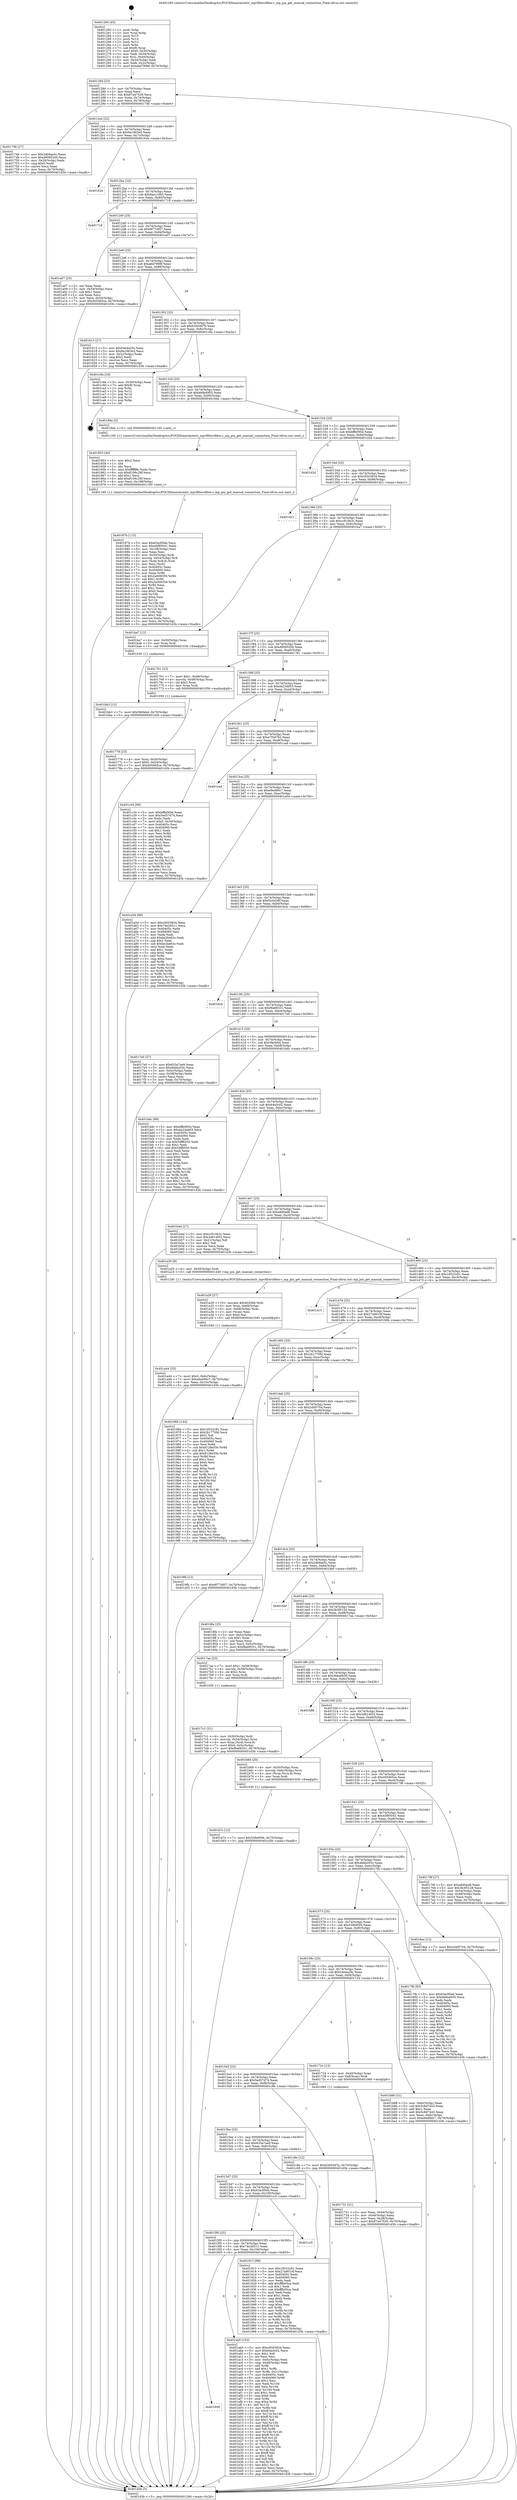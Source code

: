 digraph "0x401260" {
  label = "0x401260 (/mnt/c/Users/mathe/Desktop/tcc/POCII/binaries/extr_mpvfiltersfilter.c_mp_pin_get_manual_connection_Final-ollvm.out::main(0))"
  labelloc = "t"
  node[shape=record]

  Entry [label="",width=0.3,height=0.3,shape=circle,fillcolor=black,style=filled]
  "0x40128d" [label="{
     0x40128d [23]\l
     | [instrs]\l
     &nbsp;&nbsp;0x40128d \<+3\>: mov -0x70(%rbp),%eax\l
     &nbsp;&nbsp;0x401290 \<+2\>: mov %eax,%ecx\l
     &nbsp;&nbsp;0x401292 \<+6\>: sub $0x87a47529,%ecx\l
     &nbsp;&nbsp;0x401298 \<+3\>: mov %eax,-0x74(%rbp)\l
     &nbsp;&nbsp;0x40129b \<+3\>: mov %ecx,-0x78(%rbp)\l
     &nbsp;&nbsp;0x40129e \<+6\>: je 0000000000401746 \<main+0x4e6\>\l
  }"]
  "0x401746" [label="{
     0x401746 [27]\l
     | [instrs]\l
     &nbsp;&nbsp;0x401746 \<+5\>: mov $0x2db9ae5c,%eax\l
     &nbsp;&nbsp;0x40174b \<+5\>: mov $0xd9095200,%ecx\l
     &nbsp;&nbsp;0x401750 \<+3\>: mov -0x28(%rbp),%edx\l
     &nbsp;&nbsp;0x401753 \<+3\>: cmp $0x0,%edx\l
     &nbsp;&nbsp;0x401756 \<+3\>: cmove %ecx,%eax\l
     &nbsp;&nbsp;0x401759 \<+3\>: mov %eax,-0x70(%rbp)\l
     &nbsp;&nbsp;0x40175c \<+5\>: jmp 0000000000401d3b \<main+0xadb\>\l
  }"]
  "0x4012a4" [label="{
     0x4012a4 [22]\l
     | [instrs]\l
     &nbsp;&nbsp;0x4012a4 \<+5\>: jmp 00000000004012a9 \<main+0x49\>\l
     &nbsp;&nbsp;0x4012a9 \<+3\>: mov -0x74(%rbp),%eax\l
     &nbsp;&nbsp;0x4012ac \<+5\>: sub $0x9a1663e2,%eax\l
     &nbsp;&nbsp;0x4012b1 \<+3\>: mov %eax,-0x7c(%rbp)\l
     &nbsp;&nbsp;0x4012b4 \<+6\>: je 000000000040162e \<main+0x3ce\>\l
  }"]
  Exit [label="",width=0.3,height=0.3,shape=circle,fillcolor=black,style=filled,peripheries=2]
  "0x40162e" [label="{
     0x40162e\l
  }", style=dashed]
  "0x4012ba" [label="{
     0x4012ba [22]\l
     | [instrs]\l
     &nbsp;&nbsp;0x4012ba \<+5\>: jmp 00000000004012bf \<main+0x5f\>\l
     &nbsp;&nbsp;0x4012bf \<+3\>: mov -0x74(%rbp),%eax\l
     &nbsp;&nbsp;0x4012c2 \<+5\>: sub $0x9aec10b5,%eax\l
     &nbsp;&nbsp;0x4012c7 \<+3\>: mov %eax,-0x80(%rbp)\l
     &nbsp;&nbsp;0x4012ca \<+6\>: je 0000000000401718 \<main+0x4b8\>\l
  }"]
  "0x401bb3" [label="{
     0x401bb3 [12]\l
     | [instrs]\l
     &nbsp;&nbsp;0x401bb3 \<+7\>: movl $0x3fe0eb4,-0x70(%rbp)\l
     &nbsp;&nbsp;0x401bba \<+5\>: jmp 0000000000401d3b \<main+0xadb\>\l
  }"]
  "0x401718" [label="{
     0x401718\l
  }", style=dashed]
  "0x4012d0" [label="{
     0x4012d0 [25]\l
     | [instrs]\l
     &nbsp;&nbsp;0x4012d0 \<+5\>: jmp 00000000004012d5 \<main+0x75\>\l
     &nbsp;&nbsp;0x4012d5 \<+3\>: mov -0x74(%rbp),%eax\l
     &nbsp;&nbsp;0x4012d8 \<+5\>: sub $0x9f77c857,%eax\l
     &nbsp;&nbsp;0x4012dd \<+6\>: mov %eax,-0x84(%rbp)\l
     &nbsp;&nbsp;0x4012e3 \<+6\>: je 0000000000401a07 \<main+0x7a7\>\l
  }"]
  "0x401b7c" [label="{
     0x401b7c [12]\l
     | [instrs]\l
     &nbsp;&nbsp;0x401b7c \<+7\>: movl $0x539e95f4,-0x70(%rbp)\l
     &nbsp;&nbsp;0x401b83 \<+5\>: jmp 0000000000401d3b \<main+0xadb\>\l
  }"]
  "0x401a07" [label="{
     0x401a07 [25]\l
     | [instrs]\l
     &nbsp;&nbsp;0x401a07 \<+2\>: xor %eax,%eax\l
     &nbsp;&nbsp;0x401a09 \<+3\>: mov -0x54(%rbp),%ecx\l
     &nbsp;&nbsp;0x401a0c \<+3\>: sub $0x1,%eax\l
     &nbsp;&nbsp;0x401a0f \<+2\>: sub %eax,%ecx\l
     &nbsp;&nbsp;0x401a11 \<+3\>: mov %ecx,-0x54(%rbp)\l
     &nbsp;&nbsp;0x401a14 \<+7\>: movl $0x405465ce,-0x70(%rbp)\l
     &nbsp;&nbsp;0x401a1b \<+5\>: jmp 0000000000401d3b \<main+0xadb\>\l
  }"]
  "0x4012e9" [label="{
     0x4012e9 [25]\l
     | [instrs]\l
     &nbsp;&nbsp;0x4012e9 \<+5\>: jmp 00000000004012ee \<main+0x8e\>\l
     &nbsp;&nbsp;0x4012ee \<+3\>: mov -0x74(%rbp),%eax\l
     &nbsp;&nbsp;0x4012f1 \<+5\>: sub $0xabd7998f,%eax\l
     &nbsp;&nbsp;0x4012f6 \<+6\>: mov %eax,-0x88(%rbp)\l
     &nbsp;&nbsp;0x4012fc \<+6\>: je 0000000000401613 \<main+0x3b3\>\l
  }"]
  "0x401609" [label="{
     0x401609\l
  }", style=dashed]
  "0x401613" [label="{
     0x401613 [27]\l
     | [instrs]\l
     &nbsp;&nbsp;0x401613 \<+5\>: mov $0x54e4a29c,%eax\l
     &nbsp;&nbsp;0x401618 \<+5\>: mov $0x9a1663e2,%ecx\l
     &nbsp;&nbsp;0x40161d \<+3\>: mov -0x2c(%rbp),%edx\l
     &nbsp;&nbsp;0x401620 \<+3\>: cmp $0x2,%edx\l
     &nbsp;&nbsp;0x401623 \<+3\>: cmovne %ecx,%eax\l
     &nbsp;&nbsp;0x401626 \<+3\>: mov %eax,-0x70(%rbp)\l
     &nbsp;&nbsp;0x401629 \<+5\>: jmp 0000000000401d3b \<main+0xadb\>\l
  }"]
  "0x401302" [label="{
     0x401302 [25]\l
     | [instrs]\l
     &nbsp;&nbsp;0x401302 \<+5\>: jmp 0000000000401307 \<main+0xa7\>\l
     &nbsp;&nbsp;0x401307 \<+3\>: mov -0x74(%rbp),%eax\l
     &nbsp;&nbsp;0x40130a \<+5\>: sub $0xb3d5497b,%eax\l
     &nbsp;&nbsp;0x40130f \<+6\>: mov %eax,-0x8c(%rbp)\l
     &nbsp;&nbsp;0x401315 \<+6\>: je 0000000000401c9a \<main+0xa3a\>\l
  }"]
  "0x401d3b" [label="{
     0x401d3b [5]\l
     | [instrs]\l
     &nbsp;&nbsp;0x401d3b \<+5\>: jmp 000000000040128d \<main+0x2d\>\l
  }"]
  "0x401260" [label="{
     0x401260 [45]\l
     | [instrs]\l
     &nbsp;&nbsp;0x401260 \<+1\>: push %rbp\l
     &nbsp;&nbsp;0x401261 \<+3\>: mov %rsp,%rbp\l
     &nbsp;&nbsp;0x401264 \<+2\>: push %r15\l
     &nbsp;&nbsp;0x401266 \<+2\>: push %r14\l
     &nbsp;&nbsp;0x401268 \<+2\>: push %r12\l
     &nbsp;&nbsp;0x40126a \<+1\>: push %rbx\l
     &nbsp;&nbsp;0x40126b \<+7\>: sub $0xf0,%rsp\l
     &nbsp;&nbsp;0x401272 \<+7\>: movl $0x0,-0x30(%rbp)\l
     &nbsp;&nbsp;0x401279 \<+3\>: mov %edi,-0x34(%rbp)\l
     &nbsp;&nbsp;0x40127c \<+4\>: mov %rsi,-0x40(%rbp)\l
     &nbsp;&nbsp;0x401280 \<+3\>: mov -0x34(%rbp),%edi\l
     &nbsp;&nbsp;0x401283 \<+3\>: mov %edi,-0x2c(%rbp)\l
     &nbsp;&nbsp;0x401286 \<+7\>: movl $0xabd7998f,-0x70(%rbp)\l
  }"]
  "0x401ab5" [label="{
     0x401ab5 [152]\l
     | [instrs]\l
     &nbsp;&nbsp;0x401ab5 \<+5\>: mov $0xc9303834,%eax\l
     &nbsp;&nbsp;0x401aba \<+5\>: mov $0x64a5c02,%ecx\l
     &nbsp;&nbsp;0x401abf \<+2\>: mov $0x1,%dl\l
     &nbsp;&nbsp;0x401ac1 \<+2\>: xor %esi,%esi\l
     &nbsp;&nbsp;0x401ac3 \<+3\>: mov -0x6c(%rbp),%edi\l
     &nbsp;&nbsp;0x401ac6 \<+3\>: cmp -0x48(%rbp),%edi\l
     &nbsp;&nbsp;0x401ac9 \<+4\>: setl %r8b\l
     &nbsp;&nbsp;0x401acd \<+4\>: and $0x1,%r8b\l
     &nbsp;&nbsp;0x401ad1 \<+4\>: mov %r8b,-0x21(%rbp)\l
     &nbsp;&nbsp;0x401ad5 \<+7\>: mov 0x40405c,%edi\l
     &nbsp;&nbsp;0x401adc \<+8\>: mov 0x404060,%r9d\l
     &nbsp;&nbsp;0x401ae4 \<+3\>: sub $0x1,%esi\l
     &nbsp;&nbsp;0x401ae7 \<+3\>: mov %edi,%r10d\l
     &nbsp;&nbsp;0x401aea \<+3\>: add %esi,%r10d\l
     &nbsp;&nbsp;0x401aed \<+4\>: imul %r10d,%edi\l
     &nbsp;&nbsp;0x401af1 \<+3\>: and $0x1,%edi\l
     &nbsp;&nbsp;0x401af4 \<+3\>: cmp $0x0,%edi\l
     &nbsp;&nbsp;0x401af7 \<+4\>: sete %r8b\l
     &nbsp;&nbsp;0x401afb \<+4\>: cmp $0xa,%r9d\l
     &nbsp;&nbsp;0x401aff \<+4\>: setl %r11b\l
     &nbsp;&nbsp;0x401b03 \<+3\>: mov %r8b,%bl\l
     &nbsp;&nbsp;0x401b06 \<+3\>: xor $0xff,%bl\l
     &nbsp;&nbsp;0x401b09 \<+3\>: mov %r11b,%r14b\l
     &nbsp;&nbsp;0x401b0c \<+4\>: xor $0xff,%r14b\l
     &nbsp;&nbsp;0x401b10 \<+3\>: xor $0x1,%dl\l
     &nbsp;&nbsp;0x401b13 \<+3\>: mov %bl,%r15b\l
     &nbsp;&nbsp;0x401b16 \<+4\>: and $0xff,%r15b\l
     &nbsp;&nbsp;0x401b1a \<+3\>: and %dl,%r8b\l
     &nbsp;&nbsp;0x401b1d \<+3\>: mov %r14b,%r12b\l
     &nbsp;&nbsp;0x401b20 \<+4\>: and $0xff,%r12b\l
     &nbsp;&nbsp;0x401b24 \<+3\>: and %dl,%r11b\l
     &nbsp;&nbsp;0x401b27 \<+3\>: or %r8b,%r15b\l
     &nbsp;&nbsp;0x401b2a \<+3\>: or %r11b,%r12b\l
     &nbsp;&nbsp;0x401b2d \<+3\>: xor %r12b,%r15b\l
     &nbsp;&nbsp;0x401b30 \<+3\>: or %r14b,%bl\l
     &nbsp;&nbsp;0x401b33 \<+3\>: xor $0xff,%bl\l
     &nbsp;&nbsp;0x401b36 \<+3\>: or $0x1,%dl\l
     &nbsp;&nbsp;0x401b39 \<+2\>: and %dl,%bl\l
     &nbsp;&nbsp;0x401b3b \<+3\>: or %bl,%r15b\l
     &nbsp;&nbsp;0x401b3e \<+4\>: test $0x1,%r15b\l
     &nbsp;&nbsp;0x401b42 \<+3\>: cmovne %ecx,%eax\l
     &nbsp;&nbsp;0x401b45 \<+3\>: mov %eax,-0x70(%rbp)\l
     &nbsp;&nbsp;0x401b48 \<+5\>: jmp 0000000000401d3b \<main+0xadb\>\l
  }"]
  "0x401c9a" [label="{
     0x401c9a [19]\l
     | [instrs]\l
     &nbsp;&nbsp;0x401c9a \<+3\>: mov -0x30(%rbp),%eax\l
     &nbsp;&nbsp;0x401c9d \<+7\>: add $0xf0,%rsp\l
     &nbsp;&nbsp;0x401ca4 \<+1\>: pop %rbx\l
     &nbsp;&nbsp;0x401ca5 \<+2\>: pop %r12\l
     &nbsp;&nbsp;0x401ca7 \<+2\>: pop %r14\l
     &nbsp;&nbsp;0x401ca9 \<+2\>: pop %r15\l
     &nbsp;&nbsp;0x401cab \<+1\>: pop %rbp\l
     &nbsp;&nbsp;0x401cac \<+1\>: ret\l
  }"]
  "0x40131b" [label="{
     0x40131b [25]\l
     | [instrs]\l
     &nbsp;&nbsp;0x40131b \<+5\>: jmp 0000000000401320 \<main+0xc0\>\l
     &nbsp;&nbsp;0x401320 \<+3\>: mov -0x74(%rbp),%eax\l
     &nbsp;&nbsp;0x401323 \<+5\>: sub $0xbb9a4955,%eax\l
     &nbsp;&nbsp;0x401328 \<+6\>: mov %eax,-0x90(%rbp)\l
     &nbsp;&nbsp;0x40132e \<+6\>: je 000000000040184e \<main+0x5ee\>\l
  }"]
  "0x4015f0" [label="{
     0x4015f0 [25]\l
     | [instrs]\l
     &nbsp;&nbsp;0x4015f0 \<+5\>: jmp 00000000004015f5 \<main+0x395\>\l
     &nbsp;&nbsp;0x4015f5 \<+3\>: mov -0x74(%rbp),%eax\l
     &nbsp;&nbsp;0x4015f8 \<+5\>: sub $0x74e26511,%eax\l
     &nbsp;&nbsp;0x4015fd \<+6\>: mov %eax,-0x104(%rbp)\l
     &nbsp;&nbsp;0x401603 \<+6\>: je 0000000000401ab5 \<main+0x855\>\l
  }"]
  "0x40184e" [label="{
     0x40184e [5]\l
     | [instrs]\l
     &nbsp;&nbsp;0x40184e \<+5\>: call 0000000000401160 \<next_i\>\l
     | [calls]\l
     &nbsp;&nbsp;0x401160 \{1\} (/mnt/c/Users/mathe/Desktop/tcc/POCII/binaries/extr_mpvfiltersfilter.c_mp_pin_get_manual_connection_Final-ollvm.out::next_i)\l
  }"]
  "0x401334" [label="{
     0x401334 [25]\l
     | [instrs]\l
     &nbsp;&nbsp;0x401334 \<+5\>: jmp 0000000000401339 \<main+0xd9\>\l
     &nbsp;&nbsp;0x401339 \<+3\>: mov -0x74(%rbp),%eax\l
     &nbsp;&nbsp;0x40133c \<+5\>: sub $0xbffb095d,%eax\l
     &nbsp;&nbsp;0x401341 \<+6\>: mov %eax,-0x94(%rbp)\l
     &nbsp;&nbsp;0x401347 \<+6\>: je 0000000000401d2d \<main+0xacd\>\l
  }"]
  "0x401cc5" [label="{
     0x401cc5\l
  }", style=dashed]
  "0x401d2d" [label="{
     0x401d2d\l
  }", style=dashed]
  "0x40134d" [label="{
     0x40134d [25]\l
     | [instrs]\l
     &nbsp;&nbsp;0x40134d \<+5\>: jmp 0000000000401352 \<main+0xf2\>\l
     &nbsp;&nbsp;0x401352 \<+3\>: mov -0x74(%rbp),%eax\l
     &nbsp;&nbsp;0x401355 \<+5\>: sub $0xc9303834,%eax\l
     &nbsp;&nbsp;0x40135a \<+6\>: mov %eax,-0x98(%rbp)\l
     &nbsp;&nbsp;0x401360 \<+6\>: je 0000000000401d21 \<main+0xac1\>\l
  }"]
  "0x401a44" [label="{
     0x401a44 [25]\l
     | [instrs]\l
     &nbsp;&nbsp;0x401a44 \<+7\>: movl $0x0,-0x6c(%rbp)\l
     &nbsp;&nbsp;0x401a4b \<+7\>: movl $0xe9ed90c7,-0x70(%rbp)\l
     &nbsp;&nbsp;0x401a52 \<+6\>: mov %eax,-0x10c(%rbp)\l
     &nbsp;&nbsp;0x401a58 \<+5\>: jmp 0000000000401d3b \<main+0xadb\>\l
  }"]
  "0x401d21" [label="{
     0x401d21\l
  }", style=dashed]
  "0x401366" [label="{
     0x401366 [25]\l
     | [instrs]\l
     &nbsp;&nbsp;0x401366 \<+5\>: jmp 000000000040136b \<main+0x10b\>\l
     &nbsp;&nbsp;0x40136b \<+3\>: mov -0x74(%rbp),%eax\l
     &nbsp;&nbsp;0x40136e \<+5\>: sub $0xcc910b3c,%eax\l
     &nbsp;&nbsp;0x401373 \<+6\>: mov %eax,-0x9c(%rbp)\l
     &nbsp;&nbsp;0x401379 \<+6\>: je 0000000000401ba7 \<main+0x947\>\l
  }"]
  "0x401a29" [label="{
     0x401a29 [27]\l
     | [instrs]\l
     &nbsp;&nbsp;0x401a29 \<+10\>: movabs $0x4020b6,%rdi\l
     &nbsp;&nbsp;0x401a33 \<+4\>: mov %rax,-0x68(%rbp)\l
     &nbsp;&nbsp;0x401a37 \<+4\>: mov -0x68(%rbp),%rax\l
     &nbsp;&nbsp;0x401a3b \<+2\>: mov (%rax),%esi\l
     &nbsp;&nbsp;0x401a3d \<+2\>: mov $0x0,%al\l
     &nbsp;&nbsp;0x401a3f \<+5\>: call 0000000000401040 \<printf@plt\>\l
     | [calls]\l
     &nbsp;&nbsp;0x401040 \{1\} (unknown)\l
  }"]
  "0x401ba7" [label="{
     0x401ba7 [12]\l
     | [instrs]\l
     &nbsp;&nbsp;0x401ba7 \<+4\>: mov -0x50(%rbp),%rax\l
     &nbsp;&nbsp;0x401bab \<+3\>: mov %rax,%rdi\l
     &nbsp;&nbsp;0x401bae \<+5\>: call 0000000000401030 \<free@plt\>\l
     | [calls]\l
     &nbsp;&nbsp;0x401030 \{1\} (unknown)\l
  }"]
  "0x40137f" [label="{
     0x40137f [25]\l
     | [instrs]\l
     &nbsp;&nbsp;0x40137f \<+5\>: jmp 0000000000401384 \<main+0x124\>\l
     &nbsp;&nbsp;0x401384 \<+3\>: mov -0x74(%rbp),%eax\l
     &nbsp;&nbsp;0x401387 \<+5\>: sub $0xd9095200,%eax\l
     &nbsp;&nbsp;0x40138c \<+6\>: mov %eax,-0xa0(%rbp)\l
     &nbsp;&nbsp;0x401392 \<+6\>: je 0000000000401761 \<main+0x501\>\l
  }"]
  "0x4015d7" [label="{
     0x4015d7 [25]\l
     | [instrs]\l
     &nbsp;&nbsp;0x4015d7 \<+5\>: jmp 00000000004015dc \<main+0x37c\>\l
     &nbsp;&nbsp;0x4015dc \<+3\>: mov -0x74(%rbp),%eax\l
     &nbsp;&nbsp;0x4015df \<+5\>: sub $0x63a3f5eb,%eax\l
     &nbsp;&nbsp;0x4015e4 \<+6\>: mov %eax,-0x100(%rbp)\l
     &nbsp;&nbsp;0x4015ea \<+6\>: je 0000000000401cc5 \<main+0xa65\>\l
  }"]
  "0x401761" [label="{
     0x401761 [23]\l
     | [instrs]\l
     &nbsp;&nbsp;0x401761 \<+7\>: movl $0x1,-0x48(%rbp)\l
     &nbsp;&nbsp;0x401768 \<+4\>: movslq -0x48(%rbp),%rax\l
     &nbsp;&nbsp;0x40176c \<+4\>: shl $0x3,%rax\l
     &nbsp;&nbsp;0x401770 \<+3\>: mov %rax,%rdi\l
     &nbsp;&nbsp;0x401773 \<+5\>: call 0000000000401050 \<malloc@plt\>\l
     | [calls]\l
     &nbsp;&nbsp;0x401050 \{1\} (unknown)\l
  }"]
  "0x401398" [label="{
     0x401398 [25]\l
     | [instrs]\l
     &nbsp;&nbsp;0x401398 \<+5\>: jmp 000000000040139d \<main+0x13d\>\l
     &nbsp;&nbsp;0x40139d \<+3\>: mov -0x74(%rbp),%eax\l
     &nbsp;&nbsp;0x4013a0 \<+5\>: sub $0xda23dd03,%eax\l
     &nbsp;&nbsp;0x4013a5 \<+6\>: mov %eax,-0xa4(%rbp)\l
     &nbsp;&nbsp;0x4013ab \<+6\>: je 0000000000401c34 \<main+0x9d4\>\l
  }"]
  "0x401913" [label="{
     0x401913 [88]\l
     | [instrs]\l
     &nbsp;&nbsp;0x401913 \<+5\>: mov $0x18522c91,%eax\l
     &nbsp;&nbsp;0x401918 \<+5\>: mov $0x27a9010f,%ecx\l
     &nbsp;&nbsp;0x40191d \<+7\>: mov 0x40405c,%edx\l
     &nbsp;&nbsp;0x401924 \<+7\>: mov 0x404060,%esi\l
     &nbsp;&nbsp;0x40192b \<+2\>: mov %edx,%edi\l
     &nbsp;&nbsp;0x40192d \<+6\>: add $0xfffb05ca,%edi\l
     &nbsp;&nbsp;0x401933 \<+3\>: sub $0x1,%edi\l
     &nbsp;&nbsp;0x401936 \<+6\>: sub $0xfffb05ca,%edi\l
     &nbsp;&nbsp;0x40193c \<+3\>: imul %edi,%edx\l
     &nbsp;&nbsp;0x40193f \<+3\>: and $0x1,%edx\l
     &nbsp;&nbsp;0x401942 \<+3\>: cmp $0x0,%edx\l
     &nbsp;&nbsp;0x401945 \<+4\>: sete %r8b\l
     &nbsp;&nbsp;0x401949 \<+3\>: cmp $0xa,%esi\l
     &nbsp;&nbsp;0x40194c \<+4\>: setl %r9b\l
     &nbsp;&nbsp;0x401950 \<+3\>: mov %r8b,%r10b\l
     &nbsp;&nbsp;0x401953 \<+3\>: and %r9b,%r10b\l
     &nbsp;&nbsp;0x401956 \<+3\>: xor %r9b,%r8b\l
     &nbsp;&nbsp;0x401959 \<+3\>: or %r8b,%r10b\l
     &nbsp;&nbsp;0x40195c \<+4\>: test $0x1,%r10b\l
     &nbsp;&nbsp;0x401960 \<+3\>: cmovne %ecx,%eax\l
     &nbsp;&nbsp;0x401963 \<+3\>: mov %eax,-0x70(%rbp)\l
     &nbsp;&nbsp;0x401966 \<+5\>: jmp 0000000000401d3b \<main+0xadb\>\l
  }"]
  "0x401c34" [label="{
     0x401c34 [90]\l
     | [instrs]\l
     &nbsp;&nbsp;0x401c34 \<+5\>: mov $0xbffb095d,%eax\l
     &nbsp;&nbsp;0x401c39 \<+5\>: mov $0x5ed57d74,%ecx\l
     &nbsp;&nbsp;0x401c3e \<+2\>: xor %edx,%edx\l
     &nbsp;&nbsp;0x401c40 \<+7\>: movl $0x0,-0x30(%rbp)\l
     &nbsp;&nbsp;0x401c47 \<+7\>: mov 0x40405c,%esi\l
     &nbsp;&nbsp;0x401c4e \<+7\>: mov 0x404060,%edi\l
     &nbsp;&nbsp;0x401c55 \<+3\>: sub $0x1,%edx\l
     &nbsp;&nbsp;0x401c58 \<+3\>: mov %esi,%r8d\l
     &nbsp;&nbsp;0x401c5b \<+3\>: add %edx,%r8d\l
     &nbsp;&nbsp;0x401c5e \<+4\>: imul %r8d,%esi\l
     &nbsp;&nbsp;0x401c62 \<+3\>: and $0x1,%esi\l
     &nbsp;&nbsp;0x401c65 \<+3\>: cmp $0x0,%esi\l
     &nbsp;&nbsp;0x401c68 \<+4\>: sete %r9b\l
     &nbsp;&nbsp;0x401c6c \<+3\>: cmp $0xa,%edi\l
     &nbsp;&nbsp;0x401c6f \<+4\>: setl %r10b\l
     &nbsp;&nbsp;0x401c73 \<+3\>: mov %r9b,%r11b\l
     &nbsp;&nbsp;0x401c76 \<+3\>: and %r10b,%r11b\l
     &nbsp;&nbsp;0x401c79 \<+3\>: xor %r10b,%r9b\l
     &nbsp;&nbsp;0x401c7c \<+3\>: or %r9b,%r11b\l
     &nbsp;&nbsp;0x401c7f \<+4\>: test $0x1,%r11b\l
     &nbsp;&nbsp;0x401c83 \<+3\>: cmovne %ecx,%eax\l
     &nbsp;&nbsp;0x401c86 \<+3\>: mov %eax,-0x70(%rbp)\l
     &nbsp;&nbsp;0x401c89 \<+5\>: jmp 0000000000401d3b \<main+0xadb\>\l
  }"]
  "0x4013b1" [label="{
     0x4013b1 [25]\l
     | [instrs]\l
     &nbsp;&nbsp;0x4013b1 \<+5\>: jmp 00000000004013b6 \<main+0x156\>\l
     &nbsp;&nbsp;0x4013b6 \<+3\>: mov -0x74(%rbp),%eax\l
     &nbsp;&nbsp;0x4013b9 \<+5\>: sub $0xe7f3d762,%eax\l
     &nbsp;&nbsp;0x4013be \<+6\>: mov %eax,-0xa8(%rbp)\l
     &nbsp;&nbsp;0x4013c4 \<+6\>: je 0000000000401cad \<main+0xa4d\>\l
  }"]
  "0x4015be" [label="{
     0x4015be [25]\l
     | [instrs]\l
     &nbsp;&nbsp;0x4015be \<+5\>: jmp 00000000004015c3 \<main+0x363\>\l
     &nbsp;&nbsp;0x4015c3 \<+3\>: mov -0x74(%rbp),%eax\l
     &nbsp;&nbsp;0x4015c6 \<+5\>: sub $0x633a7ae9,%eax\l
     &nbsp;&nbsp;0x4015cb \<+6\>: mov %eax,-0xfc(%rbp)\l
     &nbsp;&nbsp;0x4015d1 \<+6\>: je 0000000000401913 \<main+0x6b3\>\l
  }"]
  "0x401cad" [label="{
     0x401cad\l
  }", style=dashed]
  "0x4013ca" [label="{
     0x4013ca [25]\l
     | [instrs]\l
     &nbsp;&nbsp;0x4013ca \<+5\>: jmp 00000000004013cf \<main+0x16f\>\l
     &nbsp;&nbsp;0x4013cf \<+3\>: mov -0x74(%rbp),%eax\l
     &nbsp;&nbsp;0x4013d2 \<+5\>: sub $0xe9ed90c7,%eax\l
     &nbsp;&nbsp;0x4013d7 \<+6\>: mov %eax,-0xac(%rbp)\l
     &nbsp;&nbsp;0x4013dd \<+6\>: je 0000000000401a5d \<main+0x7fd\>\l
  }"]
  "0x401c8e" [label="{
     0x401c8e [12]\l
     | [instrs]\l
     &nbsp;&nbsp;0x401c8e \<+7\>: movl $0xb3d5497b,-0x70(%rbp)\l
     &nbsp;&nbsp;0x401c95 \<+5\>: jmp 0000000000401d3b \<main+0xadb\>\l
  }"]
  "0x401a5d" [label="{
     0x401a5d [88]\l
     | [instrs]\l
     &nbsp;&nbsp;0x401a5d \<+5\>: mov $0xc9303834,%eax\l
     &nbsp;&nbsp;0x401a62 \<+5\>: mov $0x74e26511,%ecx\l
     &nbsp;&nbsp;0x401a67 \<+7\>: mov 0x40405c,%edx\l
     &nbsp;&nbsp;0x401a6e \<+7\>: mov 0x404060,%esi\l
     &nbsp;&nbsp;0x401a75 \<+2\>: mov %edx,%edi\l
     &nbsp;&nbsp;0x401a77 \<+6\>: add $0xbe2be63c,%edi\l
     &nbsp;&nbsp;0x401a7d \<+3\>: sub $0x1,%edi\l
     &nbsp;&nbsp;0x401a80 \<+6\>: sub $0xbe2be63c,%edi\l
     &nbsp;&nbsp;0x401a86 \<+3\>: imul %edi,%edx\l
     &nbsp;&nbsp;0x401a89 \<+3\>: and $0x1,%edx\l
     &nbsp;&nbsp;0x401a8c \<+3\>: cmp $0x0,%edx\l
     &nbsp;&nbsp;0x401a8f \<+4\>: sete %r8b\l
     &nbsp;&nbsp;0x401a93 \<+3\>: cmp $0xa,%esi\l
     &nbsp;&nbsp;0x401a96 \<+4\>: setl %r9b\l
     &nbsp;&nbsp;0x401a9a \<+3\>: mov %r8b,%r10b\l
     &nbsp;&nbsp;0x401a9d \<+3\>: and %r9b,%r10b\l
     &nbsp;&nbsp;0x401aa0 \<+3\>: xor %r9b,%r8b\l
     &nbsp;&nbsp;0x401aa3 \<+3\>: or %r8b,%r10b\l
     &nbsp;&nbsp;0x401aa6 \<+4\>: test $0x1,%r10b\l
     &nbsp;&nbsp;0x401aaa \<+3\>: cmovne %ecx,%eax\l
     &nbsp;&nbsp;0x401aad \<+3\>: mov %eax,-0x70(%rbp)\l
     &nbsp;&nbsp;0x401ab0 \<+5\>: jmp 0000000000401d3b \<main+0xadb\>\l
  }"]
  "0x4013e3" [label="{
     0x4013e3 [25]\l
     | [instrs]\l
     &nbsp;&nbsp;0x4013e3 \<+5\>: jmp 00000000004013e8 \<main+0x188\>\l
     &nbsp;&nbsp;0x4013e8 \<+3\>: mov -0x74(%rbp),%eax\l
     &nbsp;&nbsp;0x4013eb \<+5\>: sub $0xf3c0d36f,%eax\l
     &nbsp;&nbsp;0x4013f0 \<+6\>: mov %eax,-0xb0(%rbp)\l
     &nbsp;&nbsp;0x4013f6 \<+6\>: je 0000000000401bcb \<main+0x96b\>\l
  }"]
  "0x40187b" [label="{
     0x40187b [115]\l
     | [instrs]\l
     &nbsp;&nbsp;0x40187b \<+5\>: mov $0x63a3f5eb,%ecx\l
     &nbsp;&nbsp;0x401880 \<+5\>: mov $0x45f95041,%edx\l
     &nbsp;&nbsp;0x401885 \<+6\>: mov -0x108(%rbp),%esi\l
     &nbsp;&nbsp;0x40188b \<+3\>: imul %eax,%esi\l
     &nbsp;&nbsp;0x40188e \<+4\>: mov -0x50(%rbp),%rdi\l
     &nbsp;&nbsp;0x401892 \<+4\>: movslq -0x54(%rbp),%r8\l
     &nbsp;&nbsp;0x401896 \<+4\>: mov (%rdi,%r8,8),%rdi\l
     &nbsp;&nbsp;0x40189a \<+2\>: mov %esi,(%rdi)\l
     &nbsp;&nbsp;0x40189c \<+7\>: mov 0x40405c,%eax\l
     &nbsp;&nbsp;0x4018a3 \<+7\>: mov 0x404060,%esi\l
     &nbsp;&nbsp;0x4018aa \<+3\>: mov %eax,%r9d\l
     &nbsp;&nbsp;0x4018ad \<+7\>: sub $0x2a009359,%r9d\l
     &nbsp;&nbsp;0x4018b4 \<+4\>: sub $0x1,%r9d\l
     &nbsp;&nbsp;0x4018b8 \<+7\>: add $0x2a009359,%r9d\l
     &nbsp;&nbsp;0x4018bf \<+4\>: imul %r9d,%eax\l
     &nbsp;&nbsp;0x4018c3 \<+3\>: and $0x1,%eax\l
     &nbsp;&nbsp;0x4018c6 \<+3\>: cmp $0x0,%eax\l
     &nbsp;&nbsp;0x4018c9 \<+4\>: sete %r10b\l
     &nbsp;&nbsp;0x4018cd \<+3\>: cmp $0xa,%esi\l
     &nbsp;&nbsp;0x4018d0 \<+4\>: setl %r11b\l
     &nbsp;&nbsp;0x4018d4 \<+3\>: mov %r10b,%bl\l
     &nbsp;&nbsp;0x4018d7 \<+3\>: and %r11b,%bl\l
     &nbsp;&nbsp;0x4018da \<+3\>: xor %r11b,%r10b\l
     &nbsp;&nbsp;0x4018dd \<+3\>: or %r10b,%bl\l
     &nbsp;&nbsp;0x4018e0 \<+3\>: test $0x1,%bl\l
     &nbsp;&nbsp;0x4018e3 \<+3\>: cmovne %edx,%ecx\l
     &nbsp;&nbsp;0x4018e6 \<+3\>: mov %ecx,-0x70(%rbp)\l
     &nbsp;&nbsp;0x4018e9 \<+5\>: jmp 0000000000401d3b \<main+0xadb\>\l
  }"]
  "0x401bcb" [label="{
     0x401bcb\l
  }", style=dashed]
  "0x4013fc" [label="{
     0x4013fc [25]\l
     | [instrs]\l
     &nbsp;&nbsp;0x4013fc \<+5\>: jmp 0000000000401401 \<main+0x1a1\>\l
     &nbsp;&nbsp;0x401401 \<+3\>: mov -0x74(%rbp),%eax\l
     &nbsp;&nbsp;0x401404 \<+5\>: sub $0xf9a68331,%eax\l
     &nbsp;&nbsp;0x401409 \<+6\>: mov %eax,-0xb4(%rbp)\l
     &nbsp;&nbsp;0x40140f \<+6\>: je 00000000004017e0 \<main+0x580\>\l
  }"]
  "0x401853" [label="{
     0x401853 [40]\l
     | [instrs]\l
     &nbsp;&nbsp;0x401853 \<+5\>: mov $0x2,%ecx\l
     &nbsp;&nbsp;0x401858 \<+1\>: cltd\l
     &nbsp;&nbsp;0x401859 \<+2\>: idiv %ecx\l
     &nbsp;&nbsp;0x40185b \<+6\>: imul $0xfffffffe,%edx,%ecx\l
     &nbsp;&nbsp;0x401861 \<+6\>: sub $0x8106c29f,%ecx\l
     &nbsp;&nbsp;0x401867 \<+3\>: add $0x1,%ecx\l
     &nbsp;&nbsp;0x40186a \<+6\>: add $0x8106c29f,%ecx\l
     &nbsp;&nbsp;0x401870 \<+6\>: mov %ecx,-0x108(%rbp)\l
     &nbsp;&nbsp;0x401876 \<+5\>: call 0000000000401160 \<next_i\>\l
     | [calls]\l
     &nbsp;&nbsp;0x401160 \{1\} (/mnt/c/Users/mathe/Desktop/tcc/POCII/binaries/extr_mpvfiltersfilter.c_mp_pin_get_manual_connection_Final-ollvm.out::next_i)\l
  }"]
  "0x4017e0" [label="{
     0x4017e0 [27]\l
     | [instrs]\l
     &nbsp;&nbsp;0x4017e0 \<+5\>: mov $0x633a7ae9,%eax\l
     &nbsp;&nbsp;0x4017e5 \<+5\>: mov $0x4bbb203c,%ecx\l
     &nbsp;&nbsp;0x4017ea \<+3\>: mov -0x5c(%rbp),%edx\l
     &nbsp;&nbsp;0x4017ed \<+3\>: cmp -0x58(%rbp),%edx\l
     &nbsp;&nbsp;0x4017f0 \<+3\>: cmovl %ecx,%eax\l
     &nbsp;&nbsp;0x4017f3 \<+3\>: mov %eax,-0x70(%rbp)\l
     &nbsp;&nbsp;0x4017f6 \<+5\>: jmp 0000000000401d3b \<main+0xadb\>\l
  }"]
  "0x401415" [label="{
     0x401415 [25]\l
     | [instrs]\l
     &nbsp;&nbsp;0x401415 \<+5\>: jmp 000000000040141a \<main+0x1ba\>\l
     &nbsp;&nbsp;0x40141a \<+3\>: mov -0x74(%rbp),%eax\l
     &nbsp;&nbsp;0x40141d \<+5\>: sub $0x3fe0eb4,%eax\l
     &nbsp;&nbsp;0x401422 \<+6\>: mov %eax,-0xb8(%rbp)\l
     &nbsp;&nbsp;0x401428 \<+6\>: je 0000000000401bdc \<main+0x97c\>\l
  }"]
  "0x4017c1" [label="{
     0x4017c1 [31]\l
     | [instrs]\l
     &nbsp;&nbsp;0x4017c1 \<+4\>: mov -0x50(%rbp),%rdi\l
     &nbsp;&nbsp;0x4017c5 \<+4\>: movslq -0x54(%rbp),%rcx\l
     &nbsp;&nbsp;0x4017c9 \<+4\>: mov %rax,(%rdi,%rcx,8)\l
     &nbsp;&nbsp;0x4017cd \<+7\>: movl $0x0,-0x5c(%rbp)\l
     &nbsp;&nbsp;0x4017d4 \<+7\>: movl $0xf9a68331,-0x70(%rbp)\l
     &nbsp;&nbsp;0x4017db \<+5\>: jmp 0000000000401d3b \<main+0xadb\>\l
  }"]
  "0x401bdc" [label="{
     0x401bdc [88]\l
     | [instrs]\l
     &nbsp;&nbsp;0x401bdc \<+5\>: mov $0xbffb095d,%eax\l
     &nbsp;&nbsp;0x401be1 \<+5\>: mov $0xda23dd03,%ecx\l
     &nbsp;&nbsp;0x401be6 \<+7\>: mov 0x40405c,%edx\l
     &nbsp;&nbsp;0x401bed \<+7\>: mov 0x404060,%esi\l
     &nbsp;&nbsp;0x401bf4 \<+2\>: mov %edx,%edi\l
     &nbsp;&nbsp;0x401bf6 \<+6\>: sub $0x54ff6550,%edi\l
     &nbsp;&nbsp;0x401bfc \<+3\>: sub $0x1,%edi\l
     &nbsp;&nbsp;0x401bff \<+6\>: add $0x54ff6550,%edi\l
     &nbsp;&nbsp;0x401c05 \<+3\>: imul %edi,%edx\l
     &nbsp;&nbsp;0x401c08 \<+3\>: and $0x1,%edx\l
     &nbsp;&nbsp;0x401c0b \<+3\>: cmp $0x0,%edx\l
     &nbsp;&nbsp;0x401c0e \<+4\>: sete %r8b\l
     &nbsp;&nbsp;0x401c12 \<+3\>: cmp $0xa,%esi\l
     &nbsp;&nbsp;0x401c15 \<+4\>: setl %r9b\l
     &nbsp;&nbsp;0x401c19 \<+3\>: mov %r8b,%r10b\l
     &nbsp;&nbsp;0x401c1c \<+3\>: and %r9b,%r10b\l
     &nbsp;&nbsp;0x401c1f \<+3\>: xor %r9b,%r8b\l
     &nbsp;&nbsp;0x401c22 \<+3\>: or %r8b,%r10b\l
     &nbsp;&nbsp;0x401c25 \<+4\>: test $0x1,%r10b\l
     &nbsp;&nbsp;0x401c29 \<+3\>: cmovne %ecx,%eax\l
     &nbsp;&nbsp;0x401c2c \<+3\>: mov %eax,-0x70(%rbp)\l
     &nbsp;&nbsp;0x401c2f \<+5\>: jmp 0000000000401d3b \<main+0xadb\>\l
  }"]
  "0x40142e" [label="{
     0x40142e [25]\l
     | [instrs]\l
     &nbsp;&nbsp;0x40142e \<+5\>: jmp 0000000000401433 \<main+0x1d3\>\l
     &nbsp;&nbsp;0x401433 \<+3\>: mov -0x74(%rbp),%eax\l
     &nbsp;&nbsp;0x401436 \<+5\>: sub $0x64a5c02,%eax\l
     &nbsp;&nbsp;0x40143b \<+6\>: mov %eax,-0xbc(%rbp)\l
     &nbsp;&nbsp;0x401441 \<+6\>: je 0000000000401b4d \<main+0x8ed\>\l
  }"]
  "0x401778" [label="{
     0x401778 [23]\l
     | [instrs]\l
     &nbsp;&nbsp;0x401778 \<+4\>: mov %rax,-0x50(%rbp)\l
     &nbsp;&nbsp;0x40177c \<+7\>: movl $0x0,-0x54(%rbp)\l
     &nbsp;&nbsp;0x401783 \<+7\>: movl $0x405465ce,-0x70(%rbp)\l
     &nbsp;&nbsp;0x40178a \<+5\>: jmp 0000000000401d3b \<main+0xadb\>\l
  }"]
  "0x401b4d" [label="{
     0x401b4d [27]\l
     | [instrs]\l
     &nbsp;&nbsp;0x401b4d \<+5\>: mov $0xcc910b3c,%eax\l
     &nbsp;&nbsp;0x401b52 \<+5\>: mov $0x3d614f33,%ecx\l
     &nbsp;&nbsp;0x401b57 \<+3\>: mov -0x21(%rbp),%dl\l
     &nbsp;&nbsp;0x401b5a \<+3\>: test $0x1,%dl\l
     &nbsp;&nbsp;0x401b5d \<+3\>: cmovne %ecx,%eax\l
     &nbsp;&nbsp;0x401b60 \<+3\>: mov %eax,-0x70(%rbp)\l
     &nbsp;&nbsp;0x401b63 \<+5\>: jmp 0000000000401d3b \<main+0xadb\>\l
  }"]
  "0x401447" [label="{
     0x401447 [25]\l
     | [instrs]\l
     &nbsp;&nbsp;0x401447 \<+5\>: jmp 000000000040144c \<main+0x1ec\>\l
     &nbsp;&nbsp;0x40144c \<+3\>: mov -0x74(%rbp),%eax\l
     &nbsp;&nbsp;0x40144f \<+5\>: sub $0xa8d0ad8,%eax\l
     &nbsp;&nbsp;0x401454 \<+6\>: mov %eax,-0xc0(%rbp)\l
     &nbsp;&nbsp;0x40145a \<+6\>: je 0000000000401a20 \<main+0x7c0\>\l
  }"]
  "0x401731" [label="{
     0x401731 [21]\l
     | [instrs]\l
     &nbsp;&nbsp;0x401731 \<+3\>: mov %eax,-0x44(%rbp)\l
     &nbsp;&nbsp;0x401734 \<+3\>: mov -0x44(%rbp),%eax\l
     &nbsp;&nbsp;0x401737 \<+3\>: mov %eax,-0x28(%rbp)\l
     &nbsp;&nbsp;0x40173a \<+7\>: movl $0x87a47529,-0x70(%rbp)\l
     &nbsp;&nbsp;0x401741 \<+5\>: jmp 0000000000401d3b \<main+0xadb\>\l
  }"]
  "0x401a20" [label="{
     0x401a20 [9]\l
     | [instrs]\l
     &nbsp;&nbsp;0x401a20 \<+4\>: mov -0x50(%rbp),%rdi\l
     &nbsp;&nbsp;0x401a24 \<+5\>: call 0000000000401240 \<mp_pin_get_manual_connection\>\l
     | [calls]\l
     &nbsp;&nbsp;0x401240 \{1\} (/mnt/c/Users/mathe/Desktop/tcc/POCII/binaries/extr_mpvfiltersfilter.c_mp_pin_get_manual_connection_Final-ollvm.out::mp_pin_get_manual_connection)\l
  }"]
  "0x401460" [label="{
     0x401460 [25]\l
     | [instrs]\l
     &nbsp;&nbsp;0x401460 \<+5\>: jmp 0000000000401465 \<main+0x205\>\l
     &nbsp;&nbsp;0x401465 \<+3\>: mov -0x74(%rbp),%eax\l
     &nbsp;&nbsp;0x401468 \<+5\>: sub $0x18522c91,%eax\l
     &nbsp;&nbsp;0x40146d \<+6\>: mov %eax,-0xc4(%rbp)\l
     &nbsp;&nbsp;0x401473 \<+6\>: je 0000000000401d15 \<main+0xab5\>\l
  }"]
  "0x4015a5" [label="{
     0x4015a5 [25]\l
     | [instrs]\l
     &nbsp;&nbsp;0x4015a5 \<+5\>: jmp 00000000004015aa \<main+0x34a\>\l
     &nbsp;&nbsp;0x4015aa \<+3\>: mov -0x74(%rbp),%eax\l
     &nbsp;&nbsp;0x4015ad \<+5\>: sub $0x5ed57d74,%eax\l
     &nbsp;&nbsp;0x4015b2 \<+6\>: mov %eax,-0xf8(%rbp)\l
     &nbsp;&nbsp;0x4015b8 \<+6\>: je 0000000000401c8e \<main+0xa2e\>\l
  }"]
  "0x401d15" [label="{
     0x401d15\l
  }", style=dashed]
  "0x401479" [label="{
     0x401479 [25]\l
     | [instrs]\l
     &nbsp;&nbsp;0x401479 \<+5\>: jmp 000000000040147e \<main+0x21e\>\l
     &nbsp;&nbsp;0x40147e \<+3\>: mov -0x74(%rbp),%eax\l
     &nbsp;&nbsp;0x401481 \<+5\>: sub $0x27a9010f,%eax\l
     &nbsp;&nbsp;0x401486 \<+6\>: mov %eax,-0xc8(%rbp)\l
     &nbsp;&nbsp;0x40148c \<+6\>: je 000000000040196b \<main+0x70b\>\l
  }"]
  "0x401724" [label="{
     0x401724 [13]\l
     | [instrs]\l
     &nbsp;&nbsp;0x401724 \<+4\>: mov -0x40(%rbp),%rax\l
     &nbsp;&nbsp;0x401728 \<+4\>: mov 0x8(%rax),%rdi\l
     &nbsp;&nbsp;0x40172c \<+5\>: call 0000000000401060 \<atoi@plt\>\l
     | [calls]\l
     &nbsp;&nbsp;0x401060 \{1\} (unknown)\l
  }"]
  "0x40196b" [label="{
     0x40196b [144]\l
     | [instrs]\l
     &nbsp;&nbsp;0x40196b \<+5\>: mov $0x18522c91,%eax\l
     &nbsp;&nbsp;0x401970 \<+5\>: mov $0x2b1770fd,%ecx\l
     &nbsp;&nbsp;0x401975 \<+2\>: mov $0x1,%dl\l
     &nbsp;&nbsp;0x401977 \<+7\>: mov 0x40405c,%esi\l
     &nbsp;&nbsp;0x40197e \<+7\>: mov 0x404060,%edi\l
     &nbsp;&nbsp;0x401985 \<+3\>: mov %esi,%r8d\l
     &nbsp;&nbsp;0x401988 \<+7\>: sub $0x8128e55e,%r8d\l
     &nbsp;&nbsp;0x40198f \<+4\>: sub $0x1,%r8d\l
     &nbsp;&nbsp;0x401993 \<+7\>: add $0x8128e55e,%r8d\l
     &nbsp;&nbsp;0x40199a \<+4\>: imul %r8d,%esi\l
     &nbsp;&nbsp;0x40199e \<+3\>: and $0x1,%esi\l
     &nbsp;&nbsp;0x4019a1 \<+3\>: cmp $0x0,%esi\l
     &nbsp;&nbsp;0x4019a4 \<+4\>: sete %r9b\l
     &nbsp;&nbsp;0x4019a8 \<+3\>: cmp $0xa,%edi\l
     &nbsp;&nbsp;0x4019ab \<+4\>: setl %r10b\l
     &nbsp;&nbsp;0x4019af \<+3\>: mov %r9b,%r11b\l
     &nbsp;&nbsp;0x4019b2 \<+4\>: xor $0xff,%r11b\l
     &nbsp;&nbsp;0x4019b6 \<+3\>: mov %r10b,%bl\l
     &nbsp;&nbsp;0x4019b9 \<+3\>: xor $0xff,%bl\l
     &nbsp;&nbsp;0x4019bc \<+3\>: xor $0x0,%dl\l
     &nbsp;&nbsp;0x4019bf \<+3\>: mov %r11b,%r14b\l
     &nbsp;&nbsp;0x4019c2 \<+4\>: and $0x0,%r14b\l
     &nbsp;&nbsp;0x4019c6 \<+3\>: and %dl,%r9b\l
     &nbsp;&nbsp;0x4019c9 \<+3\>: mov %bl,%r15b\l
     &nbsp;&nbsp;0x4019cc \<+4\>: and $0x0,%r15b\l
     &nbsp;&nbsp;0x4019d0 \<+3\>: and %dl,%r10b\l
     &nbsp;&nbsp;0x4019d3 \<+3\>: or %r9b,%r14b\l
     &nbsp;&nbsp;0x4019d6 \<+3\>: or %r10b,%r15b\l
     &nbsp;&nbsp;0x4019d9 \<+3\>: xor %r15b,%r14b\l
     &nbsp;&nbsp;0x4019dc \<+3\>: or %bl,%r11b\l
     &nbsp;&nbsp;0x4019df \<+4\>: xor $0xff,%r11b\l
     &nbsp;&nbsp;0x4019e3 \<+3\>: or $0x0,%dl\l
     &nbsp;&nbsp;0x4019e6 \<+3\>: and %dl,%r11b\l
     &nbsp;&nbsp;0x4019e9 \<+3\>: or %r11b,%r14b\l
     &nbsp;&nbsp;0x4019ec \<+4\>: test $0x1,%r14b\l
     &nbsp;&nbsp;0x4019f0 \<+3\>: cmovne %ecx,%eax\l
     &nbsp;&nbsp;0x4019f3 \<+3\>: mov %eax,-0x70(%rbp)\l
     &nbsp;&nbsp;0x4019f6 \<+5\>: jmp 0000000000401d3b \<main+0xadb\>\l
  }"]
  "0x401492" [label="{
     0x401492 [25]\l
     | [instrs]\l
     &nbsp;&nbsp;0x401492 \<+5\>: jmp 0000000000401497 \<main+0x237\>\l
     &nbsp;&nbsp;0x401497 \<+3\>: mov -0x74(%rbp),%eax\l
     &nbsp;&nbsp;0x40149a \<+5\>: sub $0x2b1770fd,%eax\l
     &nbsp;&nbsp;0x40149f \<+6\>: mov %eax,-0xcc(%rbp)\l
     &nbsp;&nbsp;0x4014a5 \<+6\>: je 00000000004019fb \<main+0x79b\>\l
  }"]
  "0x40158c" [label="{
     0x40158c [25]\l
     | [instrs]\l
     &nbsp;&nbsp;0x40158c \<+5\>: jmp 0000000000401591 \<main+0x331\>\l
     &nbsp;&nbsp;0x401591 \<+3\>: mov -0x74(%rbp),%eax\l
     &nbsp;&nbsp;0x401594 \<+5\>: sub $0x54e4a29c,%eax\l
     &nbsp;&nbsp;0x401599 \<+6\>: mov %eax,-0xf4(%rbp)\l
     &nbsp;&nbsp;0x40159f \<+6\>: je 0000000000401724 \<main+0x4c4\>\l
  }"]
  "0x4019fb" [label="{
     0x4019fb [12]\l
     | [instrs]\l
     &nbsp;&nbsp;0x4019fb \<+7\>: movl $0x9f77c857,-0x70(%rbp)\l
     &nbsp;&nbsp;0x401a02 \<+5\>: jmp 0000000000401d3b \<main+0xadb\>\l
  }"]
  "0x4014ab" [label="{
     0x4014ab [25]\l
     | [instrs]\l
     &nbsp;&nbsp;0x4014ab \<+5\>: jmp 00000000004014b0 \<main+0x250\>\l
     &nbsp;&nbsp;0x4014b0 \<+3\>: mov -0x74(%rbp),%eax\l
     &nbsp;&nbsp;0x4014b3 \<+5\>: sub $0x2cbf5704,%eax\l
     &nbsp;&nbsp;0x4014b8 \<+6\>: mov %eax,-0xd0(%rbp)\l
     &nbsp;&nbsp;0x4014be \<+6\>: je 00000000004018fa \<main+0x69a\>\l
  }"]
  "0x401b88" [label="{
     0x401b88 [31]\l
     | [instrs]\l
     &nbsp;&nbsp;0x401b88 \<+3\>: mov -0x6c(%rbp),%eax\l
     &nbsp;&nbsp;0x401b8b \<+5\>: sub $0x5c8d7443,%eax\l
     &nbsp;&nbsp;0x401b90 \<+3\>: add $0x1,%eax\l
     &nbsp;&nbsp;0x401b93 \<+5\>: add $0x5c8d7443,%eax\l
     &nbsp;&nbsp;0x401b98 \<+3\>: mov %eax,-0x6c(%rbp)\l
     &nbsp;&nbsp;0x401b9b \<+7\>: movl $0xe9ed90c7,-0x70(%rbp)\l
     &nbsp;&nbsp;0x401ba2 \<+5\>: jmp 0000000000401d3b \<main+0xadb\>\l
  }"]
  "0x4018fa" [label="{
     0x4018fa [25]\l
     | [instrs]\l
     &nbsp;&nbsp;0x4018fa \<+2\>: xor %eax,%eax\l
     &nbsp;&nbsp;0x4018fc \<+3\>: mov -0x5c(%rbp),%ecx\l
     &nbsp;&nbsp;0x4018ff \<+3\>: sub $0x1,%eax\l
     &nbsp;&nbsp;0x401902 \<+2\>: sub %eax,%ecx\l
     &nbsp;&nbsp;0x401904 \<+3\>: mov %ecx,-0x5c(%rbp)\l
     &nbsp;&nbsp;0x401907 \<+7\>: movl $0xf9a68331,-0x70(%rbp)\l
     &nbsp;&nbsp;0x40190e \<+5\>: jmp 0000000000401d3b \<main+0xadb\>\l
  }"]
  "0x4014c4" [label="{
     0x4014c4 [25]\l
     | [instrs]\l
     &nbsp;&nbsp;0x4014c4 \<+5\>: jmp 00000000004014c9 \<main+0x269\>\l
     &nbsp;&nbsp;0x4014c9 \<+3\>: mov -0x74(%rbp),%eax\l
     &nbsp;&nbsp;0x4014cc \<+5\>: sub $0x2db9ae5c,%eax\l
     &nbsp;&nbsp;0x4014d1 \<+6\>: mov %eax,-0xd4(%rbp)\l
     &nbsp;&nbsp;0x4014d7 \<+6\>: je 0000000000401bbf \<main+0x95f\>\l
  }"]
  "0x401573" [label="{
     0x401573 [25]\l
     | [instrs]\l
     &nbsp;&nbsp;0x401573 \<+5\>: jmp 0000000000401578 \<main+0x318\>\l
     &nbsp;&nbsp;0x401578 \<+3\>: mov -0x74(%rbp),%eax\l
     &nbsp;&nbsp;0x40157b \<+5\>: sub $0x539e95f4,%eax\l
     &nbsp;&nbsp;0x401580 \<+6\>: mov %eax,-0xf0(%rbp)\l
     &nbsp;&nbsp;0x401586 \<+6\>: je 0000000000401b88 \<main+0x928\>\l
  }"]
  "0x401bbf" [label="{
     0x401bbf\l
  }", style=dashed]
  "0x4014dd" [label="{
     0x4014dd [25]\l
     | [instrs]\l
     &nbsp;&nbsp;0x4014dd \<+5\>: jmp 00000000004014e2 \<main+0x282\>\l
     &nbsp;&nbsp;0x4014e2 \<+3\>: mov -0x74(%rbp),%eax\l
     &nbsp;&nbsp;0x4014e5 \<+5\>: sub $0x3b3f5128,%eax\l
     &nbsp;&nbsp;0x4014ea \<+6\>: mov %eax,-0xd8(%rbp)\l
     &nbsp;&nbsp;0x4014f0 \<+6\>: je 00000000004017aa \<main+0x54a\>\l
  }"]
  "0x4017fb" [label="{
     0x4017fb [83]\l
     | [instrs]\l
     &nbsp;&nbsp;0x4017fb \<+5\>: mov $0x63a3f5eb,%eax\l
     &nbsp;&nbsp;0x401800 \<+5\>: mov $0xbb9a4955,%ecx\l
     &nbsp;&nbsp;0x401805 \<+2\>: xor %edx,%edx\l
     &nbsp;&nbsp;0x401807 \<+7\>: mov 0x40405c,%esi\l
     &nbsp;&nbsp;0x40180e \<+7\>: mov 0x404060,%edi\l
     &nbsp;&nbsp;0x401815 \<+3\>: sub $0x1,%edx\l
     &nbsp;&nbsp;0x401818 \<+3\>: mov %esi,%r8d\l
     &nbsp;&nbsp;0x40181b \<+3\>: add %edx,%r8d\l
     &nbsp;&nbsp;0x40181e \<+4\>: imul %r8d,%esi\l
     &nbsp;&nbsp;0x401822 \<+3\>: and $0x1,%esi\l
     &nbsp;&nbsp;0x401825 \<+3\>: cmp $0x0,%esi\l
     &nbsp;&nbsp;0x401828 \<+4\>: sete %r9b\l
     &nbsp;&nbsp;0x40182c \<+3\>: cmp $0xa,%edi\l
     &nbsp;&nbsp;0x40182f \<+4\>: setl %r10b\l
     &nbsp;&nbsp;0x401833 \<+3\>: mov %r9b,%r11b\l
     &nbsp;&nbsp;0x401836 \<+3\>: and %r10b,%r11b\l
     &nbsp;&nbsp;0x401839 \<+3\>: xor %r10b,%r9b\l
     &nbsp;&nbsp;0x40183c \<+3\>: or %r9b,%r11b\l
     &nbsp;&nbsp;0x40183f \<+4\>: test $0x1,%r11b\l
     &nbsp;&nbsp;0x401843 \<+3\>: cmovne %ecx,%eax\l
     &nbsp;&nbsp;0x401846 \<+3\>: mov %eax,-0x70(%rbp)\l
     &nbsp;&nbsp;0x401849 \<+5\>: jmp 0000000000401d3b \<main+0xadb\>\l
  }"]
  "0x4017aa" [label="{
     0x4017aa [23]\l
     | [instrs]\l
     &nbsp;&nbsp;0x4017aa \<+7\>: movl $0x1,-0x58(%rbp)\l
     &nbsp;&nbsp;0x4017b1 \<+4\>: movslq -0x58(%rbp),%rax\l
     &nbsp;&nbsp;0x4017b5 \<+4\>: shl $0x2,%rax\l
     &nbsp;&nbsp;0x4017b9 \<+3\>: mov %rax,%rdi\l
     &nbsp;&nbsp;0x4017bc \<+5\>: call 0000000000401050 \<malloc@plt\>\l
     | [calls]\l
     &nbsp;&nbsp;0x401050 \{1\} (unknown)\l
  }"]
  "0x4014f6" [label="{
     0x4014f6 [25]\l
     | [instrs]\l
     &nbsp;&nbsp;0x4014f6 \<+5\>: jmp 00000000004014fb \<main+0x29b\>\l
     &nbsp;&nbsp;0x4014fb \<+3\>: mov -0x74(%rbp),%eax\l
     &nbsp;&nbsp;0x4014fe \<+5\>: sub $0x3bba0b36,%eax\l
     &nbsp;&nbsp;0x401503 \<+6\>: mov %eax,-0xdc(%rbp)\l
     &nbsp;&nbsp;0x401509 \<+6\>: je 0000000000401686 \<main+0x426\>\l
  }"]
  "0x40155a" [label="{
     0x40155a [25]\l
     | [instrs]\l
     &nbsp;&nbsp;0x40155a \<+5\>: jmp 000000000040155f \<main+0x2ff\>\l
     &nbsp;&nbsp;0x40155f \<+3\>: mov -0x74(%rbp),%eax\l
     &nbsp;&nbsp;0x401562 \<+5\>: sub $0x4bbb203c,%eax\l
     &nbsp;&nbsp;0x401567 \<+6\>: mov %eax,-0xec(%rbp)\l
     &nbsp;&nbsp;0x40156d \<+6\>: je 00000000004017fb \<main+0x59b\>\l
  }"]
  "0x401686" [label="{
     0x401686\l
  }", style=dashed]
  "0x40150f" [label="{
     0x40150f [25]\l
     | [instrs]\l
     &nbsp;&nbsp;0x40150f \<+5\>: jmp 0000000000401514 \<main+0x2b4\>\l
     &nbsp;&nbsp;0x401514 \<+3\>: mov -0x74(%rbp),%eax\l
     &nbsp;&nbsp;0x401517 \<+5\>: sub $0x3d614f33,%eax\l
     &nbsp;&nbsp;0x40151c \<+6\>: mov %eax,-0xe0(%rbp)\l
     &nbsp;&nbsp;0x401522 \<+6\>: je 0000000000401b68 \<main+0x908\>\l
  }"]
  "0x4018ee" [label="{
     0x4018ee [12]\l
     | [instrs]\l
     &nbsp;&nbsp;0x4018ee \<+7\>: movl $0x2cbf5704,-0x70(%rbp)\l
     &nbsp;&nbsp;0x4018f5 \<+5\>: jmp 0000000000401d3b \<main+0xadb\>\l
  }"]
  "0x401b68" [label="{
     0x401b68 [20]\l
     | [instrs]\l
     &nbsp;&nbsp;0x401b68 \<+4\>: mov -0x50(%rbp),%rax\l
     &nbsp;&nbsp;0x401b6c \<+4\>: movslq -0x6c(%rbp),%rcx\l
     &nbsp;&nbsp;0x401b70 \<+4\>: mov (%rax,%rcx,8),%rax\l
     &nbsp;&nbsp;0x401b74 \<+3\>: mov %rax,%rdi\l
     &nbsp;&nbsp;0x401b77 \<+5\>: call 0000000000401030 \<free@plt\>\l
     | [calls]\l
     &nbsp;&nbsp;0x401030 \{1\} (unknown)\l
  }"]
  "0x401528" [label="{
     0x401528 [25]\l
     | [instrs]\l
     &nbsp;&nbsp;0x401528 \<+5\>: jmp 000000000040152d \<main+0x2cd\>\l
     &nbsp;&nbsp;0x40152d \<+3\>: mov -0x74(%rbp),%eax\l
     &nbsp;&nbsp;0x401530 \<+5\>: sub $0x405465ce,%eax\l
     &nbsp;&nbsp;0x401535 \<+6\>: mov %eax,-0xe4(%rbp)\l
     &nbsp;&nbsp;0x40153b \<+6\>: je 000000000040178f \<main+0x52f\>\l
  }"]
  "0x401541" [label="{
     0x401541 [25]\l
     | [instrs]\l
     &nbsp;&nbsp;0x401541 \<+5\>: jmp 0000000000401546 \<main+0x2e6\>\l
     &nbsp;&nbsp;0x401546 \<+3\>: mov -0x74(%rbp),%eax\l
     &nbsp;&nbsp;0x401549 \<+5\>: sub $0x45f95041,%eax\l
     &nbsp;&nbsp;0x40154e \<+6\>: mov %eax,-0xe8(%rbp)\l
     &nbsp;&nbsp;0x401554 \<+6\>: je 00000000004018ee \<main+0x68e\>\l
  }"]
  "0x40178f" [label="{
     0x40178f [27]\l
     | [instrs]\l
     &nbsp;&nbsp;0x40178f \<+5\>: mov $0xa8d0ad8,%eax\l
     &nbsp;&nbsp;0x401794 \<+5\>: mov $0x3b3f5128,%ecx\l
     &nbsp;&nbsp;0x401799 \<+3\>: mov -0x54(%rbp),%edx\l
     &nbsp;&nbsp;0x40179c \<+3\>: cmp -0x48(%rbp),%edx\l
     &nbsp;&nbsp;0x40179f \<+3\>: cmovl %ecx,%eax\l
     &nbsp;&nbsp;0x4017a2 \<+3\>: mov %eax,-0x70(%rbp)\l
     &nbsp;&nbsp;0x4017a5 \<+5\>: jmp 0000000000401d3b \<main+0xadb\>\l
  }"]
  Entry -> "0x401260" [label=" 1"]
  "0x40128d" -> "0x401746" [label=" 1"]
  "0x40128d" -> "0x4012a4" [label=" 30"]
  "0x401c9a" -> Exit [label=" 1"]
  "0x4012a4" -> "0x40162e" [label=" 0"]
  "0x4012a4" -> "0x4012ba" [label=" 30"]
  "0x401c8e" -> "0x401d3b" [label=" 1"]
  "0x4012ba" -> "0x401718" [label=" 0"]
  "0x4012ba" -> "0x4012d0" [label=" 30"]
  "0x401c34" -> "0x401d3b" [label=" 1"]
  "0x4012d0" -> "0x401a07" [label=" 1"]
  "0x4012d0" -> "0x4012e9" [label=" 29"]
  "0x401bdc" -> "0x401d3b" [label=" 1"]
  "0x4012e9" -> "0x401613" [label=" 1"]
  "0x4012e9" -> "0x401302" [label=" 28"]
  "0x401613" -> "0x401d3b" [label=" 1"]
  "0x401260" -> "0x40128d" [label=" 1"]
  "0x401d3b" -> "0x40128d" [label=" 30"]
  "0x401bb3" -> "0x401d3b" [label=" 1"]
  "0x401302" -> "0x401c9a" [label=" 1"]
  "0x401302" -> "0x40131b" [label=" 27"]
  "0x401ba7" -> "0x401bb3" [label=" 1"]
  "0x40131b" -> "0x40184e" [label=" 1"]
  "0x40131b" -> "0x401334" [label=" 26"]
  "0x401b7c" -> "0x401d3b" [label=" 1"]
  "0x401334" -> "0x401d2d" [label=" 0"]
  "0x401334" -> "0x40134d" [label=" 26"]
  "0x401b68" -> "0x401b7c" [label=" 1"]
  "0x40134d" -> "0x401d21" [label=" 0"]
  "0x40134d" -> "0x401366" [label=" 26"]
  "0x401ab5" -> "0x401d3b" [label=" 2"]
  "0x401366" -> "0x401ba7" [label=" 1"]
  "0x401366" -> "0x40137f" [label=" 25"]
  "0x4015f0" -> "0x401609" [label=" 0"]
  "0x40137f" -> "0x401761" [label=" 1"]
  "0x40137f" -> "0x401398" [label=" 24"]
  "0x4015f0" -> "0x401ab5" [label=" 2"]
  "0x401398" -> "0x401c34" [label=" 1"]
  "0x401398" -> "0x4013b1" [label=" 23"]
  "0x401b88" -> "0x401d3b" [label=" 1"]
  "0x4013b1" -> "0x401cad" [label=" 0"]
  "0x4013b1" -> "0x4013ca" [label=" 23"]
  "0x4015d7" -> "0x401cc5" [label=" 0"]
  "0x4013ca" -> "0x401a5d" [label=" 2"]
  "0x4013ca" -> "0x4013e3" [label=" 21"]
  "0x401b4d" -> "0x401d3b" [label=" 2"]
  "0x4013e3" -> "0x401bcb" [label=" 0"]
  "0x4013e3" -> "0x4013fc" [label=" 21"]
  "0x401a44" -> "0x401d3b" [label=" 1"]
  "0x4013fc" -> "0x4017e0" [label=" 2"]
  "0x4013fc" -> "0x401415" [label=" 19"]
  "0x401a29" -> "0x401a44" [label=" 1"]
  "0x401415" -> "0x401bdc" [label=" 1"]
  "0x401415" -> "0x40142e" [label=" 18"]
  "0x401a20" -> "0x401a29" [label=" 1"]
  "0x40142e" -> "0x401b4d" [label=" 2"]
  "0x40142e" -> "0x401447" [label=" 16"]
  "0x401a07" -> "0x401d3b" [label=" 1"]
  "0x401447" -> "0x401a20" [label=" 1"]
  "0x401447" -> "0x401460" [label=" 15"]
  "0x4019fb" -> "0x401d3b" [label=" 1"]
  "0x401460" -> "0x401d15" [label=" 0"]
  "0x401460" -> "0x401479" [label=" 15"]
  "0x40196b" -> "0x401d3b" [label=" 1"]
  "0x401479" -> "0x40196b" [label=" 1"]
  "0x401479" -> "0x401492" [label=" 14"]
  "0x401913" -> "0x401d3b" [label=" 1"]
  "0x401492" -> "0x4019fb" [label=" 1"]
  "0x401492" -> "0x4014ab" [label=" 13"]
  "0x4015be" -> "0x401913" [label=" 1"]
  "0x4014ab" -> "0x4018fa" [label=" 1"]
  "0x4014ab" -> "0x4014c4" [label=" 12"]
  "0x4015d7" -> "0x4015f0" [label=" 2"]
  "0x4014c4" -> "0x401bbf" [label=" 0"]
  "0x4014c4" -> "0x4014dd" [label=" 12"]
  "0x4015a5" -> "0x401c8e" [label=" 1"]
  "0x4014dd" -> "0x4017aa" [label=" 1"]
  "0x4014dd" -> "0x4014f6" [label=" 11"]
  "0x401a5d" -> "0x401d3b" [label=" 2"]
  "0x4014f6" -> "0x401686" [label=" 0"]
  "0x4014f6" -> "0x40150f" [label=" 11"]
  "0x4018ee" -> "0x401d3b" [label=" 1"]
  "0x40150f" -> "0x401b68" [label=" 1"]
  "0x40150f" -> "0x401528" [label=" 10"]
  "0x40187b" -> "0x401d3b" [label=" 1"]
  "0x401528" -> "0x40178f" [label=" 2"]
  "0x401528" -> "0x401541" [label=" 8"]
  "0x401853" -> "0x40187b" [label=" 1"]
  "0x401541" -> "0x4018ee" [label=" 1"]
  "0x401541" -> "0x40155a" [label=" 7"]
  "0x4018fa" -> "0x401d3b" [label=" 1"]
  "0x40155a" -> "0x4017fb" [label=" 1"]
  "0x40155a" -> "0x401573" [label=" 6"]
  "0x4015a5" -> "0x4015be" [label=" 3"]
  "0x401573" -> "0x401b88" [label=" 1"]
  "0x401573" -> "0x40158c" [label=" 5"]
  "0x4015be" -> "0x4015d7" [label=" 2"]
  "0x40158c" -> "0x401724" [label=" 1"]
  "0x40158c" -> "0x4015a5" [label=" 4"]
  "0x401724" -> "0x401731" [label=" 1"]
  "0x401731" -> "0x401d3b" [label=" 1"]
  "0x401746" -> "0x401d3b" [label=" 1"]
  "0x401761" -> "0x401778" [label=" 1"]
  "0x401778" -> "0x401d3b" [label=" 1"]
  "0x40178f" -> "0x401d3b" [label=" 2"]
  "0x4017aa" -> "0x4017c1" [label=" 1"]
  "0x4017c1" -> "0x401d3b" [label=" 1"]
  "0x4017e0" -> "0x401d3b" [label=" 2"]
  "0x4017fb" -> "0x401d3b" [label=" 1"]
  "0x40184e" -> "0x401853" [label=" 1"]
}
